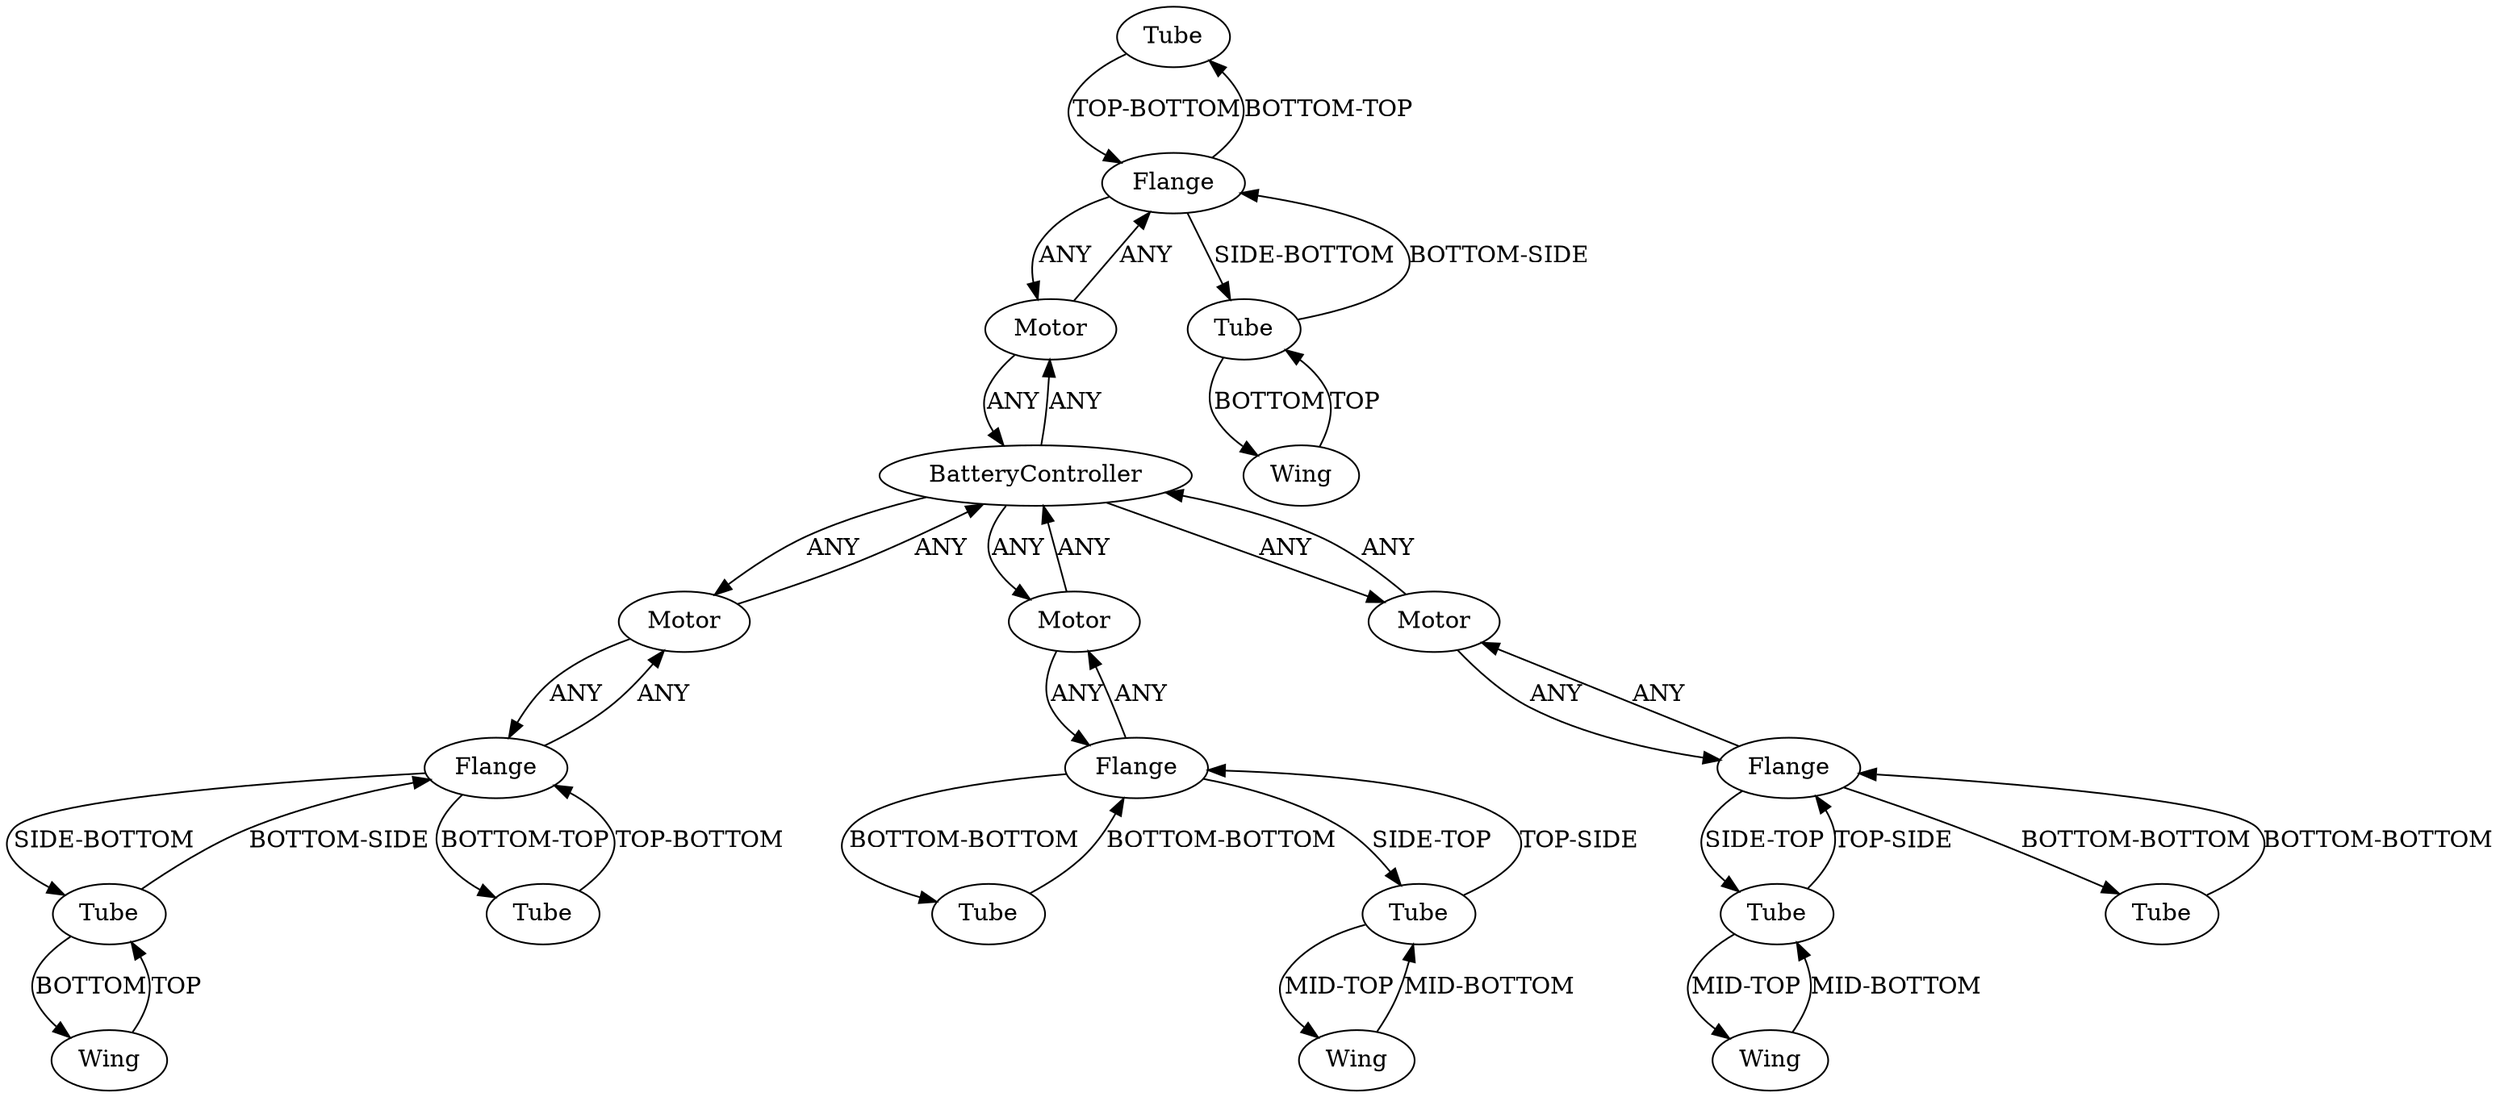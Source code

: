 /* Created by igraph 0.10.2 */
digraph {
  0 [
    instance=Tube_instance_1
    label=Tube
  ];
  1 [
    instance=Tube_instance_2
    label=Tube
  ];
  2 [
    instance=Wing_instance_2
    label=Wing
  ];
  3 [
    instance=Flange_instance_1
    label=Flange
  ];
  4 [
    instance=Flange_instance_2
    label=Flange
  ];
  5 [
    instance=Tube_instance_5
    label=Tube
  ];
  6 [
    instance=Tube_instance_6
    label=Tube
  ];
  7 [
    instance=Wing_instance_4
    label=Wing
  ];
  8 [
    instance=Flange_instance_3
    label=Flange
  ];
  9 [
    instance=BatteryController_instance_1
    label=BatteryController
  ];
  10 [
    instance=Motor_instance_1
    label=Motor
  ];
  11 [
    instance=Tube_instance_8
    label=Tube
  ];
  12 [
    instance=Tube_instance_10
    label=Tube
  ];
  13 [
    instance=Tube_instance_13
    label=Tube
  ];
  14 [
    instance=Motor_instance_2
    label=Motor
  ];
  15 [
    instance=Motor_instance_3
    label=Motor
  ];
  16 [
    instance=Wing_instance_5
    label=Wing
  ];
  17 [
    instance=Flange_instance_4
    label=Flange
  ];
  18 [
    instance=Tube_instance_15
    label=Tube
  ];
  19 [
    instance=Motor_instance_4
    label=Motor
  ];
  20 [
    instance=Wing_instance_6
    label=Wing
  ];

  0 -> 3 [
    label="TOP-BOTTOM"
  ];
  1 -> 4 [
    label="BOTTOM-SIDE"
  ];
  1 -> 7 [
    label=BOTTOM
  ];
  2 -> 5 [
    label="MID-BOTTOM"
  ];
  3 -> 0 [
    label="BOTTOM-TOP"
  ];
  3 -> 10 [
    label=ANY
  ];
  3 -> 12 [
    label="SIDE-BOTTOM"
  ];
  4 -> 1 [
    label="SIDE-BOTTOM"
  ];
  4 -> 14 [
    label=ANY
  ];
  4 -> 18 [
    label="BOTTOM-TOP"
  ];
  5 -> 2 [
    label="MID-TOP"
  ];
  5 -> 8 [
    label="TOP-SIDE"
  ];
  6 -> 17 [
    label="BOTTOM-BOTTOM"
  ];
  7 -> 1 [
    label=TOP
  ];
  8 -> 5 [
    label="SIDE-TOP"
  ];
  8 -> 13 [
    label="BOTTOM-BOTTOM"
  ];
  8 -> 19 [
    label=ANY
  ];
  9 -> 10 [
    label=ANY
  ];
  9 -> 14 [
    label=ANY
  ];
  9 -> 15 [
    label=ANY
  ];
  9 -> 19 [
    label=ANY
  ];
  10 -> 3 [
    label=ANY
  ];
  10 -> 9 [
    label=ANY
  ];
  11 -> 16 [
    label="MID-TOP"
  ];
  11 -> 17 [
    label="TOP-SIDE"
  ];
  12 -> 3 [
    label="BOTTOM-SIDE"
  ];
  12 -> 20 [
    label=BOTTOM
  ];
  13 -> 8 [
    label="BOTTOM-BOTTOM"
  ];
  14 -> 4 [
    label=ANY
  ];
  14 -> 9 [
    label=ANY
  ];
  15 -> 9 [
    label=ANY
  ];
  15 -> 17 [
    label=ANY
  ];
  16 -> 11 [
    label="MID-BOTTOM"
  ];
  17 -> 6 [
    label="BOTTOM-BOTTOM"
  ];
  17 -> 11 [
    label="SIDE-TOP"
  ];
  17 -> 15 [
    label=ANY
  ];
  18 -> 4 [
    label="TOP-BOTTOM"
  ];
  19 -> 8 [
    label=ANY
  ];
  19 -> 9 [
    label=ANY
  ];
  20 -> 12 [
    label=TOP
  ];
}
